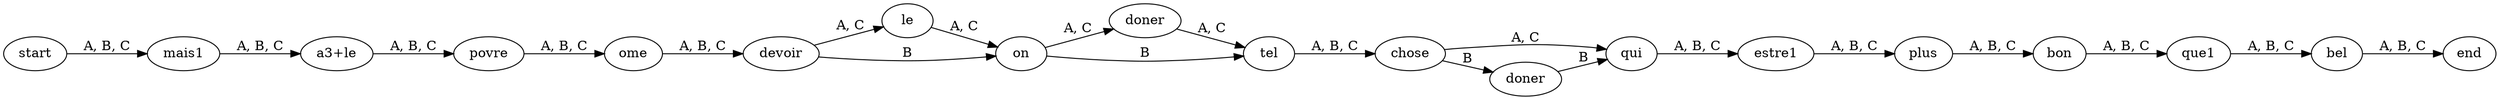 digraph {
	graph [rankdir=LR]
	1 [label=start]
	2 [label=end]
	3 [label=mais1]
	4 [label="a3+le"]
	5 [label=povre]
	6 [label=ome]
	7 [label=devoir]
	8 [label=le]
	9 [label=on]
	10 [label=doner]
	11 [label=tel]
	12 [label=chose]
	13 [label=qui]
	14 [label=estre1]
	15 [label=plus]
	16 [label=bon]
	17 [label=que1]
	18 [label=bel]
	19 [label=doner]
	1 -> 3 [label="A, B, C"]
	3 -> 4 [label="A, B, C"]
	4 -> 5 [label="A, B, C"]
	5 -> 6 [label="A, B, C"]
	6 -> 7 [label="A, B, C"]
	7 -> 8 [label="A, C"]
	7 -> 9 [label=B]
	8 -> 9 [label="A, C"]
	9 -> 10 [label="A, C"]
	9 -> 11 [label=B]
	10 -> 11 [label="A, C"]
	11 -> 12 [label="A, B, C"]
	12 -> 13 [label="A, C"]
	12 -> 19 [label=B]
	13 -> 14 [label="A, B, C"]
	14 -> 15 [label="A, B, C"]
	15 -> 16 [label="A, B, C"]
	16 -> 17 [label="A, B, C"]
	17 -> 18 [label="A, B, C"]
	18 -> 2 [label="A, B, C"]
	19 -> 13 [label=B]
	{
		graph [rank=same]
		1
	}
	{
		graph [rank=same]
		3
	}
	{
		graph [rank=same]
		4
	}
	{
		graph [rank=same]
		5
	}
	{
		graph [rank=same]
		6
	}
	{
		graph [rank=same]
		7
	}
	{
		graph [rank=same]
		8
	}
	{
		graph [rank=same]
		9
	}
	{
		graph [rank=same]
		10
	}
	{
		graph [rank=same]
		11
	}
	{
		graph [rank=same]
		12
	}
	{
		graph [rank=same]
		19
	}
	{
		graph [rank=same]
		13
	}
	{
		graph [rank=same]
		14
	}
	{
		graph [rank=same]
		15
	}
	{
		graph [rank=same]
		16
	}
	{
		graph [rank=same]
		17
	}
	{
		graph [rank=same]
		18
	}
	{
		graph [rank=same]
		2
	}
}
